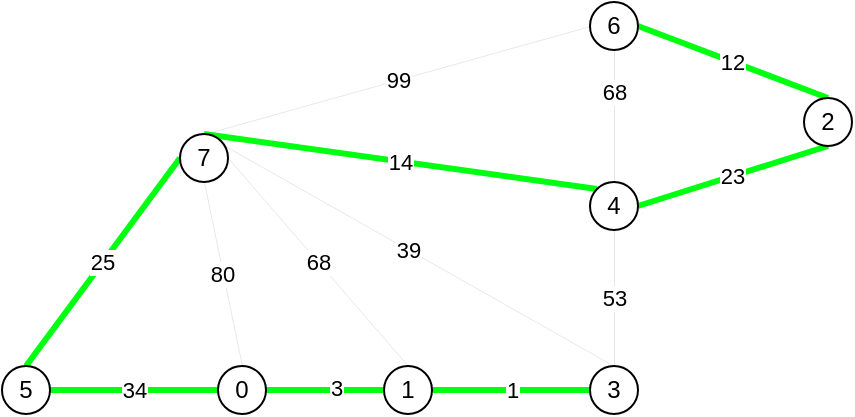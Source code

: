 <mxfile version="20.5.3" type="device"><diagram id="zhDC-6k2fDUKA2gZyZAj" name="Сторінка-1"><mxGraphModel dx="593" dy="318" grid="0" gridSize="10" guides="1" tooltips="1" connect="1" arrows="1" fold="1" page="1" pageScale="1" pageWidth="827" pageHeight="1169" math="0" shadow="0"><root><mxCell id="0"/><mxCell id="1" parent="0"/><mxCell id="bRKuY-pzDWNxram35R2M-10" style="rounded=0;orthogonalLoop=1;jettySize=auto;html=1;exitX=1;exitY=0.5;exitDx=0;exitDy=0;entryX=0;entryY=0.5;entryDx=0;entryDy=0;endArrow=none;endFill=0;strokeWidth=3;strokeColor=#00FF11;" edge="1" parent="1" source="bRKuY-pzDWNxram35R2M-2" target="bRKuY-pzDWNxram35R2M-3"><mxGeometry relative="1" as="geometry"/></mxCell><mxCell id="bRKuY-pzDWNxram35R2M-11" value="3" style="edgeLabel;html=1;align=center;verticalAlign=middle;resizable=0;points=[];" vertex="1" connectable="0" parent="bRKuY-pzDWNxram35R2M-10"><mxGeometry x="0.176" y="1" relative="1" as="geometry"><mxPoint as="offset"/></mxGeometry></mxCell><mxCell id="bRKuY-pzDWNxram35R2M-12" value="34" style="rounded=0;orthogonalLoop=1;jettySize=auto;html=1;exitX=0;exitY=0.5;exitDx=0;exitDy=0;entryX=1;entryY=0.5;entryDx=0;entryDy=0;endArrow=none;endFill=0;strokeColor=#00FF11;strokeWidth=3;" edge="1" parent="1" source="bRKuY-pzDWNxram35R2M-2" target="bRKuY-pzDWNxram35R2M-7"><mxGeometry relative="1" as="geometry"/></mxCell><mxCell id="bRKuY-pzDWNxram35R2M-13" value="80" style="rounded=0;orthogonalLoop=1;jettySize=auto;html=1;exitX=0.5;exitY=0;exitDx=0;exitDy=0;entryX=0.5;entryY=1;entryDx=0;entryDy=0;endArrow=none;endFill=0;strokeWidth=0;" edge="1" parent="1" source="bRKuY-pzDWNxram35R2M-2" target="bRKuY-pzDWNxram35R2M-9"><mxGeometry relative="1" as="geometry"/></mxCell><mxCell id="bRKuY-pzDWNxram35R2M-2" value="0" style="ellipse;whiteSpace=wrap;html=1;aspect=fixed;" vertex="1" parent="1"><mxGeometry x="357" y="278" width="24" height="24" as="geometry"/></mxCell><mxCell id="bRKuY-pzDWNxram35R2M-14" value="1" style="rounded=0;orthogonalLoop=1;jettySize=auto;html=1;exitX=1;exitY=0.5;exitDx=0;exitDy=0;entryX=0;entryY=0.5;entryDx=0;entryDy=0;endArrow=none;endFill=0;fontColor=#000000;fillColor=#00FF11;strokeColor=#00FF11;strokeWidth=3;" edge="1" parent="1" source="bRKuY-pzDWNxram35R2M-3" target="bRKuY-pzDWNxram35R2M-5"><mxGeometry relative="1" as="geometry"/></mxCell><mxCell id="bRKuY-pzDWNxram35R2M-15" value="68" style="rounded=0;orthogonalLoop=1;jettySize=auto;html=1;exitX=0.5;exitY=0;exitDx=0;exitDy=0;entryX=1;entryY=0.5;entryDx=0;entryDy=0;endArrow=none;endFill=0;strokeColor=default;strokeWidth=0;" edge="1" parent="1" source="bRKuY-pzDWNxram35R2M-3" target="bRKuY-pzDWNxram35R2M-9"><mxGeometry relative="1" as="geometry"/></mxCell><mxCell id="bRKuY-pzDWNxram35R2M-3" value="1" style="ellipse;whiteSpace=wrap;html=1;aspect=fixed;" vertex="1" parent="1"><mxGeometry x="440" y="278" width="24" height="24" as="geometry"/></mxCell><mxCell id="bRKuY-pzDWNxram35R2M-16" value="23" style="edgeStyle=none;rounded=0;orthogonalLoop=1;jettySize=auto;html=1;exitX=0.5;exitY=1;exitDx=0;exitDy=0;entryX=1;entryY=0.5;entryDx=0;entryDy=0;endArrow=none;endFill=0;strokeColor=#00FF11;strokeWidth=3;" edge="1" parent="1" source="bRKuY-pzDWNxram35R2M-4" target="bRKuY-pzDWNxram35R2M-6"><mxGeometry relative="1" as="geometry"/></mxCell><mxCell id="bRKuY-pzDWNxram35R2M-17" value="12" style="edgeStyle=none;rounded=0;orthogonalLoop=1;jettySize=auto;html=1;exitX=0.5;exitY=0;exitDx=0;exitDy=0;entryX=1;entryY=0.5;entryDx=0;entryDy=0;endArrow=none;endFill=0;strokeColor=#00FF11;strokeWidth=3;" edge="1" parent="1" source="bRKuY-pzDWNxram35R2M-4" target="bRKuY-pzDWNxram35R2M-8"><mxGeometry relative="1" as="geometry"/></mxCell><mxCell id="bRKuY-pzDWNxram35R2M-4" value="2" style="ellipse;whiteSpace=wrap;html=1;aspect=fixed;" vertex="1" parent="1"><mxGeometry x="650" y="144" width="24" height="24" as="geometry"/></mxCell><mxCell id="bRKuY-pzDWNxram35R2M-18" value="53" style="edgeStyle=none;rounded=0;orthogonalLoop=1;jettySize=auto;html=1;exitX=0.5;exitY=0;exitDx=0;exitDy=0;entryX=0.5;entryY=1;entryDx=0;entryDy=0;endArrow=none;endFill=0;strokeWidth=0;" edge="1" parent="1" source="bRKuY-pzDWNxram35R2M-5" target="bRKuY-pzDWNxram35R2M-6"><mxGeometry relative="1" as="geometry"/></mxCell><mxCell id="bRKuY-pzDWNxram35R2M-19" value="39" style="edgeStyle=none;rounded=0;orthogonalLoop=1;jettySize=auto;html=1;exitX=0.5;exitY=0;exitDx=0;exitDy=0;entryX=0.5;entryY=0;entryDx=0;entryDy=0;endArrow=none;endFill=0;strokeWidth=0;" edge="1" parent="1" source="bRKuY-pzDWNxram35R2M-5" target="bRKuY-pzDWNxram35R2M-9"><mxGeometry relative="1" as="geometry"/></mxCell><mxCell id="bRKuY-pzDWNxram35R2M-5" value="3" style="ellipse;whiteSpace=wrap;html=1;aspect=fixed;" vertex="1" parent="1"><mxGeometry x="543" y="278" width="24" height="24" as="geometry"/></mxCell><mxCell id="bRKuY-pzDWNxram35R2M-21" value="14" style="edgeStyle=none;rounded=0;orthogonalLoop=1;jettySize=auto;html=1;exitX=0;exitY=0;exitDx=0;exitDy=0;entryX=0.5;entryY=0;entryDx=0;entryDy=0;endArrow=none;endFill=0;strokeColor=#00FF11;strokeWidth=3;" edge="1" parent="1" source="bRKuY-pzDWNxram35R2M-6" target="bRKuY-pzDWNxram35R2M-9"><mxGeometry relative="1" as="geometry"/></mxCell><mxCell id="bRKuY-pzDWNxram35R2M-6" value="4" style="ellipse;whiteSpace=wrap;html=1;aspect=fixed;" vertex="1" parent="1"><mxGeometry x="543" y="186" width="24" height="24" as="geometry"/></mxCell><mxCell id="bRKuY-pzDWNxram35R2M-22" value="25" style="edgeStyle=none;rounded=0;orthogonalLoop=1;jettySize=auto;html=1;exitX=0.5;exitY=0;exitDx=0;exitDy=0;entryX=0;entryY=0.5;entryDx=0;entryDy=0;endArrow=none;endFill=0;strokeColor=#00FF11;strokeWidth=3;" edge="1" parent="1" source="bRKuY-pzDWNxram35R2M-7" target="bRKuY-pzDWNxram35R2M-9"><mxGeometry relative="1" as="geometry"/></mxCell><mxCell id="bRKuY-pzDWNxram35R2M-7" value="5" style="ellipse;whiteSpace=wrap;html=1;aspect=fixed;" vertex="1" parent="1"><mxGeometry x="249" y="278" width="24" height="24" as="geometry"/></mxCell><mxCell id="bRKuY-pzDWNxram35R2M-20" value="68" style="edgeStyle=none;rounded=0;orthogonalLoop=1;jettySize=auto;html=1;exitX=0.5;exitY=0;exitDx=0;exitDy=0;entryX=0.5;entryY=0;entryDx=0;entryDy=0;endArrow=none;endFill=0;strokeWidth=0;" edge="1" parent="1" source="bRKuY-pzDWNxram35R2M-8" target="bRKuY-pzDWNxram35R2M-6"><mxGeometry relative="1" as="geometry"/></mxCell><mxCell id="bRKuY-pzDWNxram35R2M-23" value="99" style="edgeStyle=none;rounded=0;orthogonalLoop=1;jettySize=auto;html=1;exitX=0;exitY=0.5;exitDx=0;exitDy=0;entryX=0.5;entryY=0;entryDx=0;entryDy=0;endArrow=none;endFill=0;strokeWidth=0;" edge="1" parent="1" source="bRKuY-pzDWNxram35R2M-8" target="bRKuY-pzDWNxram35R2M-9"><mxGeometry relative="1" as="geometry"/></mxCell><mxCell id="bRKuY-pzDWNxram35R2M-8" value="6" style="ellipse;whiteSpace=wrap;html=1;aspect=fixed;" vertex="1" parent="1"><mxGeometry x="543" y="96" width="24" height="24" as="geometry"/></mxCell><mxCell id="bRKuY-pzDWNxram35R2M-9" value="7" style="ellipse;whiteSpace=wrap;html=1;aspect=fixed;" vertex="1" parent="1"><mxGeometry x="338" y="162" width="24" height="24" as="geometry"/></mxCell></root></mxGraphModel></diagram></mxfile>